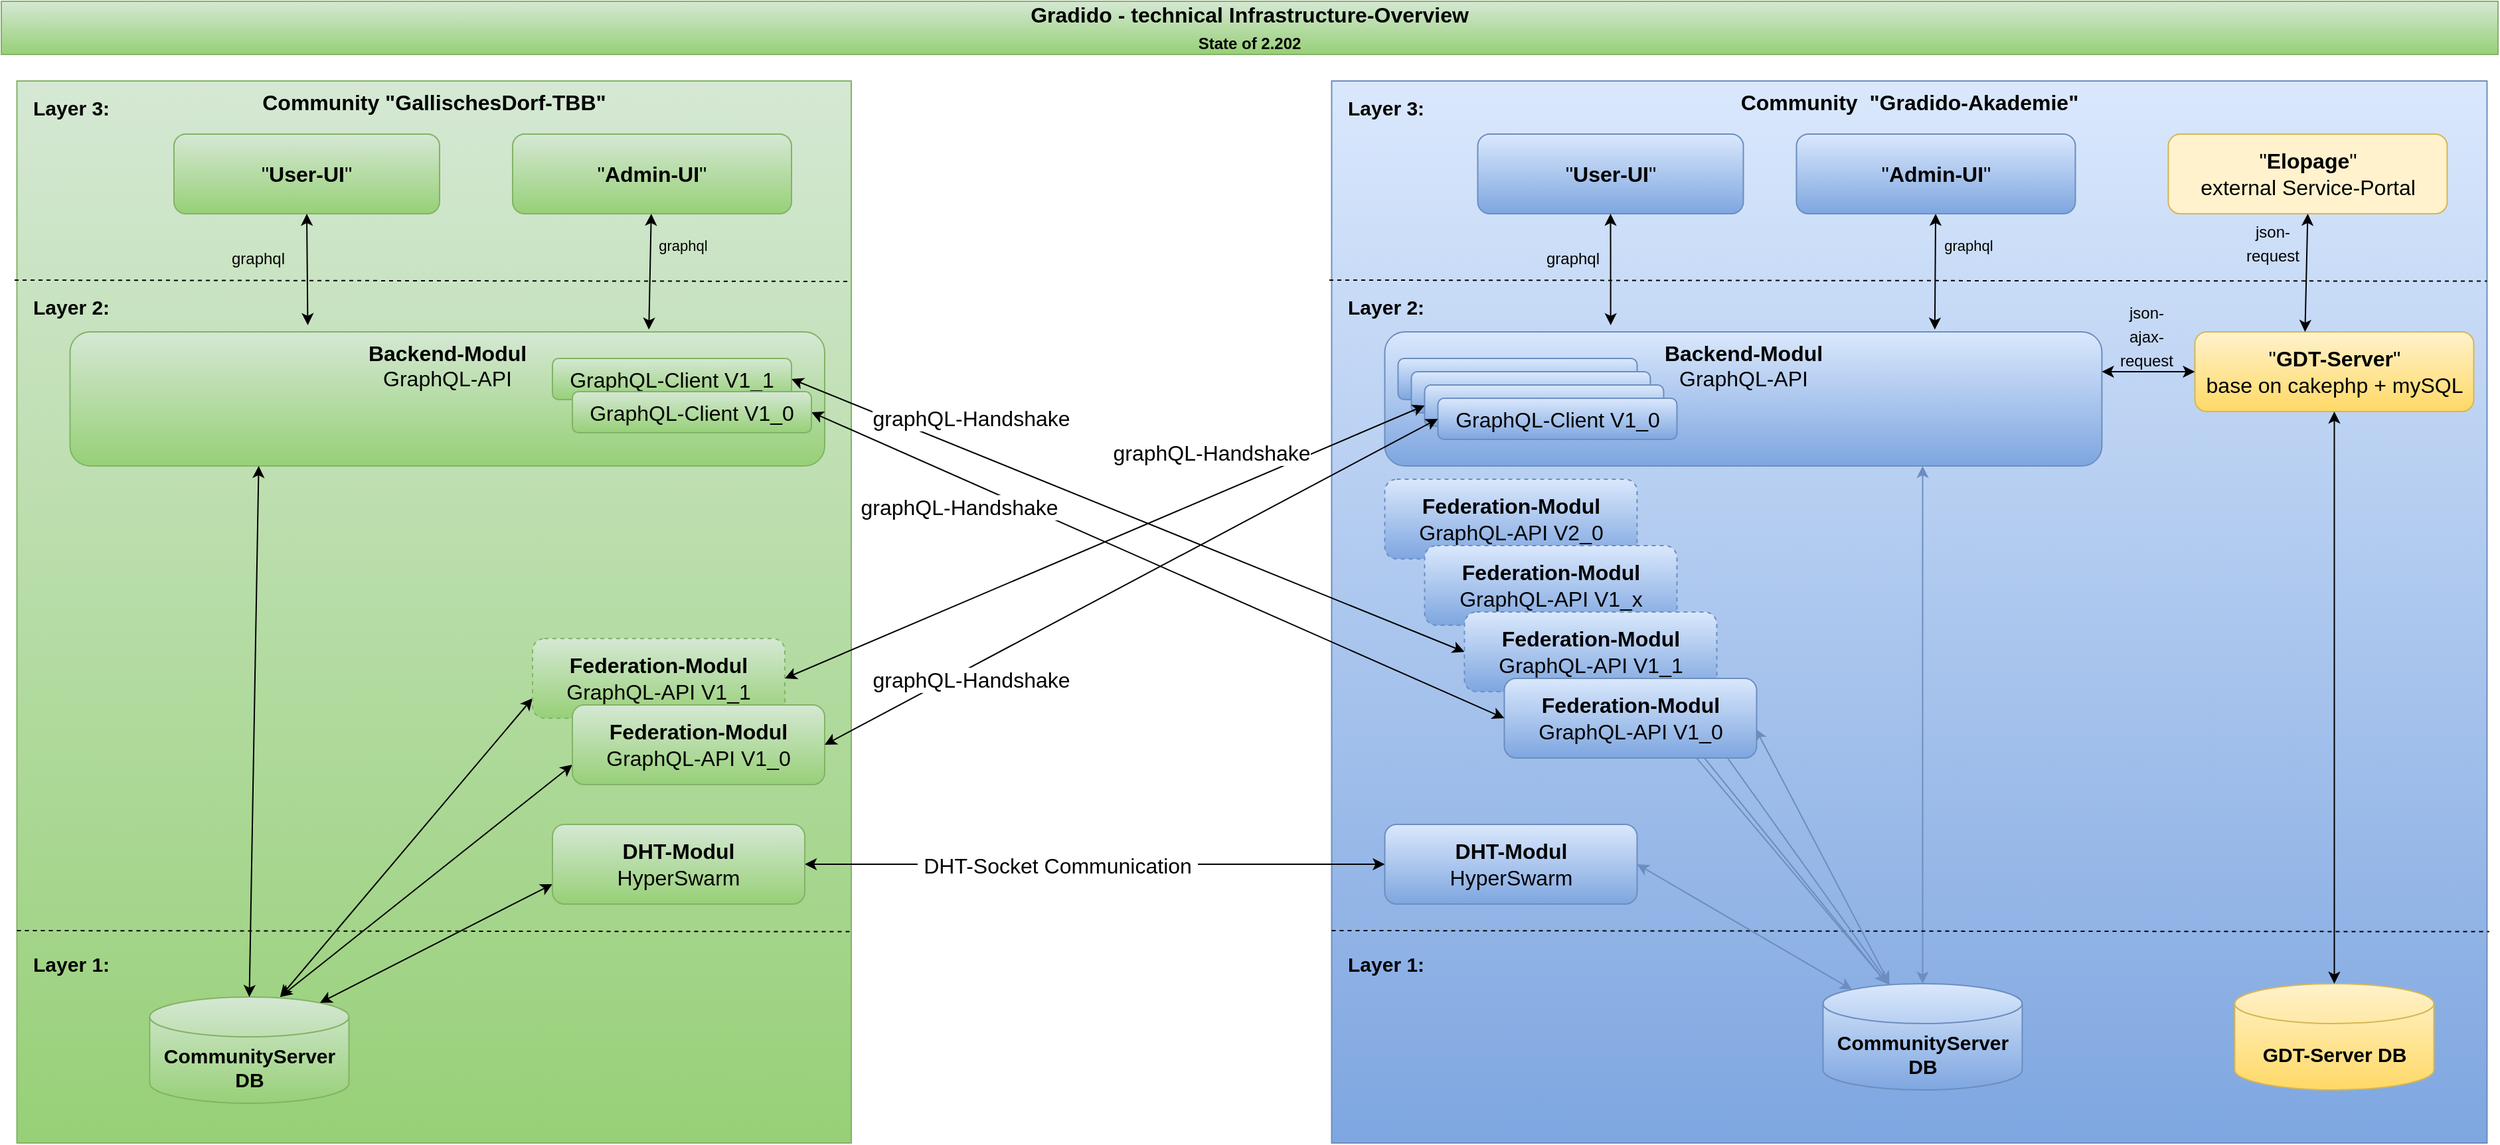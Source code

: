 <mxfile>
    <diagram id="RqE3izjX3TYt3HTUOB95" name="Seite-1">
        <mxGraphModel dx="3343" dy="773" grid="1" gridSize="10" guides="1" tooltips="1" connect="1" arrows="1" fold="1" page="1" pageScale="1" pageWidth="2336" pageHeight="1654" math="0" shadow="0">
            <root>
                <mxCell id="0"/>
                <mxCell id="1" parent="0"/>
                <mxCell id="2" value="Community&amp;nbsp; &quot;Gradido-Akademie&quot;" style="rounded=0;whiteSpace=wrap;html=1;fillColor=#dae8fc;strokeColor=#6c8ebf;verticalAlign=top;fontSize=16;fontStyle=1;gradientColor=#7ea6e0;" parent="1" vertex="1">
                    <mxGeometry x="-158.26" y="80" width="870" height="800" as="geometry"/>
                </mxCell>
                <mxCell id="3" value="Gradido - technical Infrastructure-Overview&lt;br&gt;&lt;font style=&quot;font-size: 12px&quot;&gt;State of 2.202&lt;/font&gt;" style="text;html=1;strokeColor=#82b366;fillColor=#d5e8d4;align=center;verticalAlign=middle;whiteSpace=wrap;rounded=0;fontSize=16;fontStyle=1;labelBorderColor=none;gradientColor=#97d077;" parent="1" vertex="1">
                    <mxGeometry x="-1160" y="20" width="1880" height="40" as="geometry"/>
                </mxCell>
                <mxCell id="4" value="&lt;b&gt;Backend-Modul&lt;/b&gt;&lt;br&gt;GraphQL-API" style="rounded=1;whiteSpace=wrap;html=1;fontSize=16;align=center;fillColor=#dae8fc;strokeColor=#6c8ebf;gradientColor=#7ea6e0;verticalAlign=top;" parent="1" vertex="1">
                    <mxGeometry x="-118.26" y="269" width="540" height="101" as="geometry"/>
                </mxCell>
                <mxCell id="7" value="CommunityServer DB" style="shape=cylinder3;whiteSpace=wrap;html=1;boundedLbl=1;backgroundOutline=1;size=15;fillColor=#dae8fc;strokeColor=#6c8ebf;fontSize=15;fontStyle=1;gradientColor=#7ea6e0;" parent="1" vertex="1">
                    <mxGeometry x="211.74" y="760" width="150" height="80" as="geometry"/>
                </mxCell>
                <mxCell id="8" value="" style="endArrow=classic;startArrow=classic;html=1;fontSize=15;exitX=0.5;exitY=0;exitDx=0;exitDy=0;exitPerimeter=0;entryX=0.75;entryY=1;entryDx=0;entryDy=0;fillColor=#dae8fc;gradientColor=#7ea6e0;strokeColor=#6c8ebf;" parent="1" source="7" target="4" edge="1">
                    <mxGeometry width="50" height="50" relative="1" as="geometry">
                        <mxPoint x="191.74" y="590" as="sourcePoint"/>
                        <mxPoint x="241.74" y="540" as="targetPoint"/>
                    </mxGeometry>
                </mxCell>
                <mxCell id="15" value="&lt;b&gt;Layer 1:&lt;/b&gt;" style="text;html=1;strokeColor=#6c8ebf;fillColor=#dae8fc;align=left;verticalAlign=middle;whiteSpace=wrap;rounded=0;glass=0;labelBackgroundColor=none;fontSize=15;opacity=0;gradientColor=#7ea6e0;" parent="1" vertex="1">
                    <mxGeometry x="-148.26" y="735" width="70" height="20" as="geometry"/>
                </mxCell>
                <mxCell id="16" value="" style="endArrow=none;dashed=1;html=1;fontSize=15;fontColor=#000000;entryX=1.002;entryY=0.801;entryDx=0;entryDy=0;entryPerimeter=0;" parent="1" target="2" edge="1">
                    <mxGeometry width="50" height="50" relative="1" as="geometry">
                        <mxPoint x="-158.26" y="720" as="sourcePoint"/>
                        <mxPoint x="603.74" y="720" as="targetPoint"/>
                    </mxGeometry>
                </mxCell>
                <mxCell id="17" value="&lt;b&gt;Layer 2:&lt;/b&gt;" style="text;html=1;strokeColor=none;fillColor=none;align=left;verticalAlign=middle;whiteSpace=wrap;rounded=0;glass=0;labelBackgroundColor=none;fontSize=15;fontColor=#000000;opacity=0;" parent="1" vertex="1">
                    <mxGeometry x="-148.26" y="240" width="70" height="20" as="geometry"/>
                </mxCell>
                <mxCell id="21" value="&quot;&lt;b&gt;GDT-Server&lt;/b&gt;&quot; &lt;br&gt;base on cakephp + mySQL" style="rounded=1;whiteSpace=wrap;html=1;fontSize=16;align=center;fillColor=#fff2cc;strokeColor=#d6b656;gradientColor=#ffd966;" parent="1" vertex="1">
                    <mxGeometry x="491.74" y="269" width="210" height="60" as="geometry"/>
                </mxCell>
                <mxCell id="22" value="GDT-Server DB" style="shape=cylinder3;whiteSpace=wrap;html=1;boundedLbl=1;backgroundOutline=1;size=15;fillColor=#fff2cc;strokeColor=#d6b656;fontSize=15;fontStyle=1;gradientColor=#ffd966;" parent="1" vertex="1">
                    <mxGeometry x="521.74" y="760" width="150" height="80" as="geometry"/>
                </mxCell>
                <mxCell id="23" value="" style="endArrow=classic;startArrow=classic;html=1;fontSize=15;exitX=0.5;exitY=0;exitDx=0;exitDy=0;exitPerimeter=0;" parent="1" source="22" target="21" edge="1">
                    <mxGeometry width="50" height="50" relative="1" as="geometry">
                        <mxPoint x="381.74" y="590" as="sourcePoint"/>
                        <mxPoint x="586.62" y="370" as="targetPoint"/>
                    </mxGeometry>
                </mxCell>
                <mxCell id="24" value="" style="endArrow=classic;startArrow=classic;html=1;fontSize=15;fontColor=#000000;entryX=0;entryY=0.5;entryDx=0;entryDy=0;" parent="1" target="21" edge="1">
                    <mxGeometry width="50" height="50" relative="1" as="geometry">
                        <mxPoint x="421.74" y="299" as="sourcePoint"/>
                        <mxPoint x="401.74" y="479" as="targetPoint"/>
                    </mxGeometry>
                </mxCell>
                <mxCell id="25" value="&lt;font style=&quot;font-size: 12px&quot;&gt;json-&lt;br&gt;ajax-&lt;br&gt;request&lt;/font&gt;" style="edgeLabel;html=1;align=center;verticalAlign=middle;resizable=0;points=[];fontSize=15;fontColor=#000000;labelBackgroundColor=none;" parent="24" vertex="1" connectable="0">
                    <mxGeometry x="-0.343" relative="1" as="geometry">
                        <mxPoint x="10" y="-28" as="offset"/>
                    </mxGeometry>
                </mxCell>
                <mxCell id="30" value="" style="endArrow=none;dashed=1;html=1;fontSize=15;fontColor=#000000;entryX=1.002;entryY=0.401;entryDx=0;entryDy=0;entryPerimeter=0;exitX=0;exitY=0.4;exitDx=0;exitDy=0;exitPerimeter=0;" parent="1" edge="1">
                    <mxGeometry width="50" height="50" relative="1" as="geometry">
                        <mxPoint x="-160.0" y="230" as="sourcePoint"/>
                        <mxPoint x="711.74" y="230.8" as="targetPoint"/>
                    </mxGeometry>
                </mxCell>
                <mxCell id="31" value="&lt;b&gt;Layer 3:&lt;/b&gt;" style="text;html=1;strokeColor=none;fillColor=none;align=left;verticalAlign=middle;whiteSpace=wrap;rounded=0;glass=0;labelBackgroundColor=none;fontSize=15;fontColor=#000000;opacity=0;" parent="1" vertex="1">
                    <mxGeometry x="-148.26" y="90" width="70" height="20" as="geometry"/>
                </mxCell>
                <mxCell id="32" value="&quot;&lt;b&gt;Elopage&lt;/b&gt;&quot; &lt;br&gt;external Service-Portal" style="rounded=1;whiteSpace=wrap;html=1;fontSize=16;align=center;fillColor=#fff2cc;strokeColor=#d6b656;" parent="1" vertex="1">
                    <mxGeometry x="471.74" y="120" width="210" height="60" as="geometry"/>
                </mxCell>
                <mxCell id="33" value="&quot;&lt;b&gt;User-UI&lt;/b&gt;&quot;" style="rounded=1;whiteSpace=wrap;html=1;fontSize=16;align=center;fillColor=#dae8fc;strokeColor=#6c8ebf;gradientColor=#7ea6e0;" parent="1" vertex="1">
                    <mxGeometry x="-48.26" y="120" width="200" height="60" as="geometry"/>
                </mxCell>
                <mxCell id="34" value="" style="endArrow=classic;startArrow=classic;html=1;fontSize=15;fontColor=#000000;entryX=0.5;entryY=1;entryDx=0;entryDy=0;exitX=0.315;exitY=-0.05;exitDx=0;exitDy=0;exitPerimeter=0;" parent="1" source="4" target="33" edge="1">
                    <mxGeometry width="50" height="50" relative="1" as="geometry">
                        <mxPoint x="351.74" y="420" as="sourcePoint"/>
                        <mxPoint x="401.74" y="370" as="targetPoint"/>
                    </mxGeometry>
                </mxCell>
                <mxCell id="35" value="" style="endArrow=classic;startArrow=classic;html=1;fontSize=15;fontColor=#000000;entryX=0.5;entryY=1;entryDx=0;entryDy=0;exitX=0.395;exitY=0;exitDx=0;exitDy=0;exitPerimeter=0;" parent="1" source="21" target="32" edge="1">
                    <mxGeometry width="50" height="50" relative="1" as="geometry">
                        <mxPoint x="576.24" y="310" as="sourcePoint"/>
                        <mxPoint x="576.24" y="180" as="targetPoint"/>
                    </mxGeometry>
                </mxCell>
                <mxCell id="36" value="&lt;span style=&quot;font-size: 12px&quot;&gt;graphql&lt;/span&gt;" style="edgeLabel;html=1;align=center;verticalAlign=middle;resizable=0;points=[];fontSize=15;fontColor=#000000;labelBackgroundColor=none;" parent="1" vertex="1" connectable="0">
                    <mxGeometry x="191.74" y="216" as="geometry">
                        <mxPoint x="-169" y="-4" as="offset"/>
                    </mxGeometry>
                </mxCell>
                <mxCell id="37" value="&lt;font style=&quot;font-size: 12px&quot;&gt;json-&lt;br&gt;request&lt;/font&gt;" style="edgeLabel;html=1;align=center;verticalAlign=middle;resizable=0;points=[];fontSize=15;fontColor=#000000;labelBackgroundColor=none;" parent="1" vertex="1" connectable="0">
                    <mxGeometry x="551.74" y="216" as="geometry">
                        <mxPoint x="-2" y="-15" as="offset"/>
                    </mxGeometry>
                </mxCell>
                <mxCell id="39" style="edgeStyle=none;html=1;entryX=0.767;entryY=-0.017;entryDx=0;entryDy=0;startArrow=classic;startFill=1;entryPerimeter=0;" parent="1" source="38" target="4" edge="1">
                    <mxGeometry relative="1" as="geometry"/>
                </mxCell>
                <mxCell id="40" value="graphql" style="edgeLabel;html=1;align=center;verticalAlign=middle;resizable=0;points=[];labelBackgroundColor=none;" parent="39" vertex="1" connectable="0">
                    <mxGeometry x="-0.43" y="1" relative="1" as="geometry">
                        <mxPoint x="23" y="-1" as="offset"/>
                    </mxGeometry>
                </mxCell>
                <mxCell id="38" value="&quot;&lt;b&gt;Admin-UI&lt;/b&gt;&quot;" style="rounded=1;whiteSpace=wrap;html=1;fontSize=16;align=center;fillColor=#dae8fc;strokeColor=#6c8ebf;gradientColor=#7ea6e0;" parent="1" vertex="1">
                    <mxGeometry x="191.74" y="120" width="210" height="60" as="geometry"/>
                </mxCell>
                <mxCell id="42" style="edgeStyle=none;html=1;entryX=0.145;entryY=0;entryDx=0;entryDy=4.35;entryPerimeter=0;startArrow=classic;startFill=1;exitX=1;exitY=0.5;exitDx=0;exitDy=0;fillColor=#dae8fc;gradientColor=#7ea6e0;strokeColor=#6c8ebf;" parent="1" source="41" target="7" edge="1">
                    <mxGeometry relative="1" as="geometry"/>
                </mxCell>
                <mxCell id="41" value="&lt;b&gt;DHT-Modul&lt;/b&gt;&lt;br&gt;HyperSwarm" style="rounded=1;whiteSpace=wrap;html=1;fontSize=16;align=center;fillColor=#dae8fc;strokeColor=#6c8ebf;gradientColor=#7ea6e0;" parent="1" vertex="1">
                    <mxGeometry x="-118.26" y="640" width="190" height="60" as="geometry"/>
                </mxCell>
                <mxCell id="102" style="edgeStyle=none;html=1;fontSize=16;startArrow=classic;startFill=1;fillColor=#dae8fc;gradientColor=#7ea6e0;strokeColor=#6c8ebf;" parent="1" source="43" edge="1">
                    <mxGeometry relative="1" as="geometry">
                        <mxPoint x="260" y="760" as="targetPoint"/>
                    </mxGeometry>
                </mxCell>
                <mxCell id="43" value="&lt;b&gt;Federation-Modul&lt;/b&gt;&lt;br&gt;GraphQL-API V2_0" style="rounded=1;whiteSpace=wrap;html=1;fontSize=16;align=center;fillColor=#dae8fc;strokeColor=#6c8ebf;gradientColor=#7ea6e0;dashed=1;" parent="1" vertex="1">
                    <mxGeometry x="-118.26" y="380" width="190" height="60" as="geometry"/>
                </mxCell>
                <mxCell id="101" style="edgeStyle=none;html=1;fontSize=16;startArrow=classic;startFill=1;fillColor=#dae8fc;gradientColor=#7ea6e0;strokeColor=#6c8ebf;" parent="1" source="44" edge="1">
                    <mxGeometry relative="1" as="geometry">
                        <mxPoint x="260" y="760" as="targetPoint"/>
                    </mxGeometry>
                </mxCell>
                <mxCell id="44" value="&lt;b&gt;Federation-Modul&lt;/b&gt;&lt;br&gt;GraphQL-API V1_x" style="rounded=1;whiteSpace=wrap;html=1;fontSize=16;align=center;fillColor=#dae8fc;strokeColor=#6c8ebf;gradientColor=#7ea6e0;dashed=1;" parent="1" vertex="1">
                    <mxGeometry x="-88.26" y="430" width="190" height="60" as="geometry"/>
                </mxCell>
                <mxCell id="100" style="edgeStyle=none;html=1;entryX=0.335;entryY=0.013;entryDx=0;entryDy=0;entryPerimeter=0;fontSize=16;startArrow=classic;startFill=1;exitX=0.78;exitY=0.667;exitDx=0;exitDy=0;exitPerimeter=0;fillColor=#dae8fc;gradientColor=#7ea6e0;strokeColor=#6c8ebf;" parent="1" source="45" target="7" edge="1">
                    <mxGeometry relative="1" as="geometry"/>
                </mxCell>
                <mxCell id="45" value="&lt;b&gt;Federation-Modul&lt;/b&gt;&lt;br&gt;GraphQL-API V1_1" style="rounded=1;whiteSpace=wrap;html=1;fontSize=16;align=center;fillColor=#dae8fc;strokeColor=#6c8ebf;gradientColor=#7ea6e0;dashed=1;" parent="1" vertex="1">
                    <mxGeometry x="-58.26" y="480" width="190" height="60" as="geometry"/>
                </mxCell>
                <mxCell id="47" style="edgeStyle=none;html=1;entryX=0.333;entryY=0;entryDx=0;entryDy=0;entryPerimeter=0;startArrow=classic;startFill=1;exitX=0.996;exitY=0.633;exitDx=0;exitDy=0;exitPerimeter=0;fillColor=#dae8fc;gradientColor=#7ea6e0;strokeColor=#6c8ebf;" parent="1" source="46" target="7" edge="1">
                    <mxGeometry relative="1" as="geometry"/>
                </mxCell>
                <mxCell id="46" value="&lt;b&gt;Federation-Modul&lt;/b&gt;&lt;br&gt;GraphQL-API V1_0" style="rounded=1;whiteSpace=wrap;html=1;fontSize=16;align=center;fillColor=#dae8fc;strokeColor=#6c8ebf;gradientColor=#7ea6e0;" parent="1" vertex="1">
                    <mxGeometry x="-28.26" y="530" width="190" height="60" as="geometry"/>
                </mxCell>
                <mxCell id="48" value="GraphQL-Client V1_0" style="rounded=1;whiteSpace=wrap;html=1;fontSize=16;align=center;fillColor=#dae8fc;strokeColor=#6c8ebf;gradientColor=#7ea6e0;" parent="1" vertex="1">
                    <mxGeometry x="-108.26" y="289" width="180" height="31" as="geometry"/>
                </mxCell>
                <mxCell id="49" value="GraphQL-Client V1_0" style="rounded=1;whiteSpace=wrap;html=1;fontSize=16;align=center;fillColor=#dae8fc;strokeColor=#6c8ebf;gradientColor=#7ea6e0;" parent="1" vertex="1">
                    <mxGeometry x="-98.26" y="299" width="180" height="31" as="geometry"/>
                </mxCell>
                <mxCell id="50" value="GraphQL-Client V1_0" style="rounded=1;whiteSpace=wrap;html=1;fontSize=16;align=center;fillColor=#dae8fc;strokeColor=#6c8ebf;gradientColor=#7ea6e0;" parent="1" vertex="1">
                    <mxGeometry x="-88.26" y="309" width="180" height="31" as="geometry"/>
                </mxCell>
                <mxCell id="51" value="GraphQL-Client V1_0" style="rounded=1;whiteSpace=wrap;html=1;fontSize=16;align=center;fillColor=#dae8fc;strokeColor=#6c8ebf;gradientColor=#7ea6e0;" parent="1" vertex="1">
                    <mxGeometry x="-78.26" y="319" width="180" height="31" as="geometry"/>
                </mxCell>
                <mxCell id="52" value="Community &quot;GallischesDorf-TBB&quot;" style="rounded=0;whiteSpace=wrap;html=1;fillColor=#d5e8d4;strokeColor=#82b366;verticalAlign=top;fontStyle=1;fontSize=16;gradientColor=#97d077;" parent="1" vertex="1">
                    <mxGeometry x="-1148.26" y="80" width="628.26" height="800" as="geometry"/>
                </mxCell>
                <mxCell id="54" value="&lt;b&gt;Backend-Modul&lt;/b&gt;&lt;br&gt;GraphQL-API" style="rounded=1;whiteSpace=wrap;html=1;fontSize=16;align=center;fillColor=#d5e8d4;strokeColor=#82b366;gradientColor=#97d077;verticalAlign=top;" parent="1" vertex="1">
                    <mxGeometry x="-1108.26" y="269" width="568.26" height="101" as="geometry"/>
                </mxCell>
                <mxCell id="55" value="CommunityServer DB" style="shape=cylinder3;whiteSpace=wrap;html=1;boundedLbl=1;backgroundOutline=1;size=15;fillColor=#d5e8d4;strokeColor=#82b366;fontSize=15;fontStyle=1;gradientColor=#97d077;" parent="1" vertex="1">
                    <mxGeometry x="-1048.26" y="770" width="150" height="80" as="geometry"/>
                </mxCell>
                <mxCell id="56" value="" style="endArrow=classic;startArrow=classic;html=1;fontSize=15;exitX=0.5;exitY=0;exitDx=0;exitDy=0;exitPerimeter=0;entryX=0.25;entryY=1;entryDx=0;entryDy=0;" parent="1" source="55" target="54" edge="1">
                    <mxGeometry width="50" height="50" relative="1" as="geometry">
                        <mxPoint x="-798.26" y="590" as="sourcePoint"/>
                        <mxPoint x="-748.26" y="540" as="targetPoint"/>
                    </mxGeometry>
                </mxCell>
                <mxCell id="57" value="&lt;b&gt;Layer 1:&lt;/b&gt;" style="text;html=1;strokeColor=none;fillColor=none;align=left;verticalAlign=middle;whiteSpace=wrap;rounded=0;glass=0;labelBackgroundColor=none;fontSize=15;fontColor=#000000;opacity=0;" parent="1" vertex="1">
                    <mxGeometry x="-1138.26" y="735" width="70" height="20" as="geometry"/>
                </mxCell>
                <mxCell id="58" value="" style="endArrow=none;dashed=1;html=1;fontSize=15;fontColor=#000000;entryX=1.002;entryY=0.801;entryDx=0;entryDy=0;entryPerimeter=0;" parent="1" target="52" edge="1">
                    <mxGeometry width="50" height="50" relative="1" as="geometry">
                        <mxPoint x="-1148.26" y="720" as="sourcePoint"/>
                        <mxPoint x="-386.26" y="720" as="targetPoint"/>
                    </mxGeometry>
                </mxCell>
                <mxCell id="59" value="&lt;b&gt;Layer 2:&lt;/b&gt;" style="text;html=1;strokeColor=none;fillColor=none;align=left;verticalAlign=middle;whiteSpace=wrap;rounded=0;glass=0;labelBackgroundColor=none;fontSize=15;fontColor=#000000;opacity=0;" parent="1" vertex="1">
                    <mxGeometry x="-1138.26" y="240" width="70" height="20" as="geometry"/>
                </mxCell>
                <mxCell id="65" value="" style="endArrow=none;dashed=1;html=1;fontSize=15;fontColor=#000000;exitX=0;exitY=0.4;exitDx=0;exitDy=0;exitPerimeter=0;" parent="1" edge="1">
                    <mxGeometry width="50" height="50" relative="1" as="geometry">
                        <mxPoint x="-1150.0" y="230" as="sourcePoint"/>
                        <mxPoint x="-520" y="231" as="targetPoint"/>
                    </mxGeometry>
                </mxCell>
                <mxCell id="66" value="&lt;b&gt;Layer 3:&lt;/b&gt;" style="text;html=1;strokeColor=none;fillColor=none;align=left;verticalAlign=middle;whiteSpace=wrap;rounded=0;glass=0;labelBackgroundColor=none;fontSize=15;fontColor=#000000;opacity=0;" parent="1" vertex="1">
                    <mxGeometry x="-1138.26" y="90" width="70" height="20" as="geometry"/>
                </mxCell>
                <mxCell id="68" value="&quot;&lt;b&gt;User-UI&lt;/b&gt;&quot;" style="rounded=1;whiteSpace=wrap;html=1;fontSize=16;align=center;fillColor=#d5e8d4;strokeColor=#82b366;gradientColor=#97d077;" parent="1" vertex="1">
                    <mxGeometry x="-1030" y="120" width="200" height="60" as="geometry"/>
                </mxCell>
                <mxCell id="69" value="" style="endArrow=classic;startArrow=classic;html=1;fontSize=15;fontColor=#000000;entryX=0.5;entryY=1;entryDx=0;entryDy=0;exitX=0.315;exitY=-0.05;exitDx=0;exitDy=0;exitPerimeter=0;" parent="1" source="54" target="68" edge="1">
                    <mxGeometry width="50" height="50" relative="1" as="geometry">
                        <mxPoint x="-638.26" y="420" as="sourcePoint"/>
                        <mxPoint x="-588.26" y="370" as="targetPoint"/>
                    </mxGeometry>
                </mxCell>
                <mxCell id="71" value="&lt;span style=&quot;font-size: 12px&quot;&gt;graphql&lt;/span&gt;" style="edgeLabel;html=1;align=center;verticalAlign=middle;resizable=0;points=[];fontSize=15;fontColor=#000000;labelBackgroundColor=none;" parent="1" vertex="1" connectable="0">
                    <mxGeometry x="-798.26" y="216" as="geometry">
                        <mxPoint x="-169" y="-4" as="offset"/>
                    </mxGeometry>
                </mxCell>
                <mxCell id="73" style="edgeStyle=none;html=1;entryX=0.767;entryY=-0.017;entryDx=0;entryDy=0;startArrow=classic;startFill=1;entryPerimeter=0;" parent="1" source="75" target="54" edge="1">
                    <mxGeometry relative="1" as="geometry"/>
                </mxCell>
                <mxCell id="74" value="graphql" style="edgeLabel;html=1;align=center;verticalAlign=middle;resizable=0;points=[];labelBackgroundColor=none;" parent="73" vertex="1" connectable="0">
                    <mxGeometry x="-0.43" y="1" relative="1" as="geometry">
                        <mxPoint x="23" y="-1" as="offset"/>
                    </mxGeometry>
                </mxCell>
                <mxCell id="75" value="&quot;&lt;b&gt;Admin-UI&lt;/b&gt;&quot;" style="rounded=1;whiteSpace=wrap;html=1;fontSize=16;align=center;fillColor=#d5e8d4;strokeColor=#82b366;gradientColor=#97d077;" parent="1" vertex="1">
                    <mxGeometry x="-775" y="120" width="210" height="60" as="geometry"/>
                </mxCell>
                <mxCell id="76" style="edgeStyle=none;html=1;entryX=0.855;entryY=0;entryDx=0;entryDy=4.35;entryPerimeter=0;startArrow=classic;startFill=1;exitX=0;exitY=0.75;exitDx=0;exitDy=0;" parent="1" source="77" target="55" edge="1">
                    <mxGeometry relative="1" as="geometry"/>
                </mxCell>
                <mxCell id="90" style="edgeStyle=none;html=1;entryX=0;entryY=0.5;entryDx=0;entryDy=0;startArrow=classic;startFill=1;" parent="1" source="77" target="41" edge="1">
                    <mxGeometry relative="1" as="geometry"/>
                </mxCell>
                <mxCell id="91" value="&amp;nbsp;DHT-Socket Communication&amp;nbsp;" style="edgeLabel;html=1;align=center;verticalAlign=middle;resizable=0;points=[];fontSize=16;" parent="90" vertex="1" connectable="0">
                    <mxGeometry x="-0.131" y="-1" relative="1" as="geometry">
                        <mxPoint as="offset"/>
                    </mxGeometry>
                </mxCell>
                <mxCell id="77" value="&lt;b&gt;DHT-Modul&lt;/b&gt;&lt;br&gt;HyperSwarm" style="rounded=1;whiteSpace=wrap;html=1;fontSize=16;align=center;fillColor=#d5e8d4;strokeColor=#82b366;gradientColor=#97d077;" parent="1" vertex="1">
                    <mxGeometry x="-745" y="640" width="190" height="60" as="geometry"/>
                </mxCell>
                <mxCell id="87" style="edgeStyle=none;html=1;entryX=0.655;entryY=0;entryDx=0;entryDy=0;entryPerimeter=0;startArrow=classic;startFill=1;exitX=0;exitY=0.75;exitDx=0;exitDy=0;" parent="1" source="80" target="55" edge="1">
                    <mxGeometry relative="1" as="geometry"/>
                </mxCell>
                <mxCell id="80" value="&lt;b&gt;Federation-Modul&lt;/b&gt;&lt;br&gt;GraphQL-API V1_1" style="rounded=1;whiteSpace=wrap;html=1;fontSize=16;align=center;fillColor=#d5e8d4;strokeColor=#82b366;gradientColor=#97d077;dashed=1;" parent="1" vertex="1">
                    <mxGeometry x="-760" y="500" width="190" height="60" as="geometry"/>
                </mxCell>
                <mxCell id="81" style="edgeStyle=none;html=1;entryX=0.655;entryY=0;entryDx=0;entryDy=0;entryPerimeter=0;startArrow=classic;startFill=1;exitX=0;exitY=0.75;exitDx=0;exitDy=0;" parent="1" source="82" target="55" edge="1">
                    <mxGeometry relative="1" as="geometry"/>
                </mxCell>
                <mxCell id="82" value="&lt;b&gt;Federation-Modul&lt;/b&gt;&lt;br&gt;GraphQL-API V1_0" style="rounded=1;whiteSpace=wrap;html=1;fontSize=16;align=center;fillColor=#d5e8d4;strokeColor=#82b366;gradientColor=#97d077;" parent="1" vertex="1">
                    <mxGeometry x="-730" y="550" width="190" height="60" as="geometry"/>
                </mxCell>
                <mxCell id="98" style="edgeStyle=none;html=1;entryX=0;entryY=0.5;entryDx=0;entryDy=0;fontSize=16;startArrow=classic;startFill=1;exitX=1;exitY=0.5;exitDx=0;exitDy=0;" parent="1" source="85" target="45" edge="1">
                    <mxGeometry relative="1" as="geometry"/>
                </mxCell>
                <mxCell id="99" value="graphQL-Handshake" style="edgeLabel;html=1;align=center;verticalAlign=middle;resizable=0;points=[];fontSize=16;" parent="98" vertex="1" connectable="0">
                    <mxGeometry x="-0.578" relative="1" as="geometry">
                        <mxPoint x="28" y="-14" as="offset"/>
                    </mxGeometry>
                </mxCell>
                <mxCell id="85" value="GraphQL-Client V1_1" style="rounded=1;whiteSpace=wrap;html=1;fontSize=16;align=center;fillColor=#d5e8d4;strokeColor=#82b366;gradientColor=#97d077;" parent="1" vertex="1">
                    <mxGeometry x="-745" y="289" width="180" height="31" as="geometry"/>
                </mxCell>
                <mxCell id="96" style="edgeStyle=none;html=1;entryX=0;entryY=0.5;entryDx=0;entryDy=0;fontSize=16;startArrow=classic;startFill=1;exitX=1;exitY=0.5;exitDx=0;exitDy=0;" parent="1" source="86" target="46" edge="1">
                    <mxGeometry relative="1" as="geometry"/>
                </mxCell>
                <mxCell id="97" value="graphQL-Handshake" style="edgeLabel;html=1;align=center;verticalAlign=middle;resizable=0;points=[];fontSize=16;" parent="96" vertex="1" connectable="0">
                    <mxGeometry x="-0.532" y="-1" relative="1" as="geometry">
                        <mxPoint x="-11" y="16" as="offset"/>
                    </mxGeometry>
                </mxCell>
                <mxCell id="86" value="GraphQL-Client V1_0" style="rounded=1;whiteSpace=wrap;html=1;fontSize=16;align=center;fillColor=#d5e8d4;strokeColor=#82b366;gradientColor=#97d077;" parent="1" vertex="1">
                    <mxGeometry x="-730" y="314" width="180" height="31" as="geometry"/>
                </mxCell>
                <mxCell id="92" style="edgeStyle=none;html=1;entryX=1;entryY=0.5;entryDx=0;entryDy=0;fontSize=16;startArrow=classic;startFill=1;exitX=0;exitY=0.5;exitDx=0;exitDy=0;" parent="1" source="51" target="82" edge="1">
                    <mxGeometry relative="1" as="geometry"/>
                </mxCell>
                <mxCell id="94" value="graphQL-Handshake" style="edgeLabel;html=1;align=center;verticalAlign=middle;resizable=0;points=[];fontSize=16;" parent="92" vertex="1" connectable="0">
                    <mxGeometry x="0.127" y="2" relative="1" as="geometry">
                        <mxPoint x="-93" y="56" as="offset"/>
                    </mxGeometry>
                </mxCell>
                <mxCell id="93" style="edgeStyle=none;html=1;entryX=1;entryY=0.5;entryDx=0;entryDy=0;fontSize=16;startArrow=classic;startFill=1;exitX=0;exitY=0.5;exitDx=0;exitDy=0;" parent="1" source="50" target="80" edge="1">
                    <mxGeometry relative="1" as="geometry"/>
                </mxCell>
                <mxCell id="95" value="graphQL-Handshake" style="edgeLabel;html=1;align=center;verticalAlign=middle;resizable=0;points=[];fontSize=16;" parent="93" vertex="1" connectable="0">
                    <mxGeometry x="-0.071" relative="1" as="geometry">
                        <mxPoint x="63" y="-60" as="offset"/>
                    </mxGeometry>
                </mxCell>
            </root>
        </mxGraphModel>
    </diagram>
</mxfile>